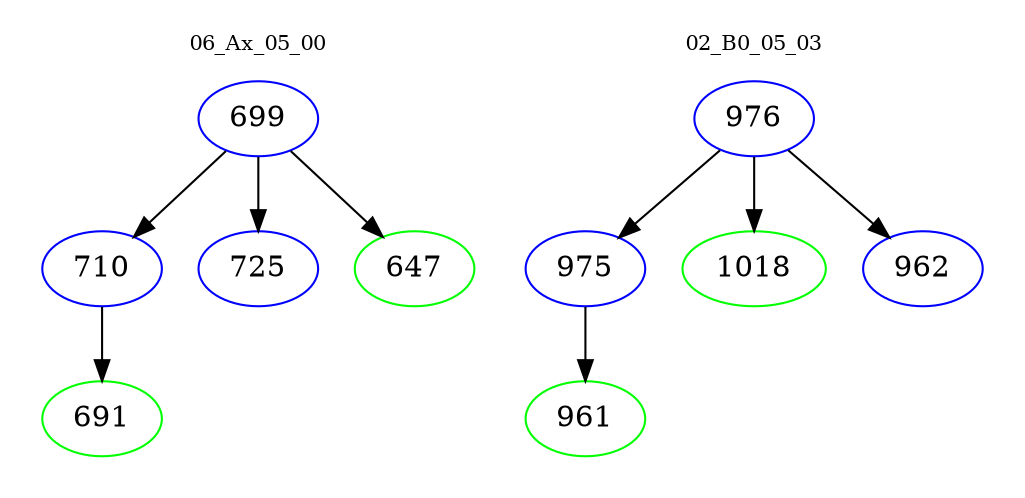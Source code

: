 digraph{
subgraph cluster_0 {
color = white
label = "06_Ax_05_00";
fontsize=10;
T0_699 [label="699", color="blue"]
T0_699 -> T0_710 [color="black"]
T0_710 [label="710", color="blue"]
T0_710 -> T0_691 [color="black"]
T0_691 [label="691", color="green"]
T0_699 -> T0_725 [color="black"]
T0_725 [label="725", color="blue"]
T0_699 -> T0_647 [color="black"]
T0_647 [label="647", color="green"]
}
subgraph cluster_1 {
color = white
label = "02_B0_05_03";
fontsize=10;
T1_976 [label="976", color="blue"]
T1_976 -> T1_975 [color="black"]
T1_975 [label="975", color="blue"]
T1_975 -> T1_961 [color="black"]
T1_961 [label="961", color="green"]
T1_976 -> T1_1018 [color="black"]
T1_1018 [label="1018", color="green"]
T1_976 -> T1_962 [color="black"]
T1_962 [label="962", color="blue"]
}
}
